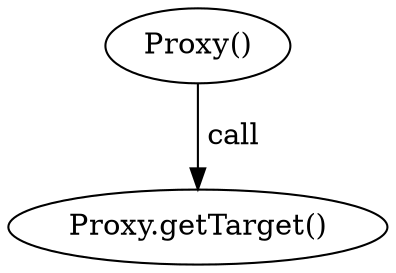digraph "" {
	graph [bb="0,0,159.89,124.8"];
	node [label="\N"];
	"Proxy()"	 [height=0.5,
		pos="79.947,106.8",
		width=1.126];
	"Proxy.getTarget()"	 [height=0.5,
		pos="79.947,18",
		width=2.2208];
	"Proxy()" -> "Proxy.getTarget()" [key=call,
	label=" call",
	lp="91.803,62.4",
	pos="e,79.947,36.072 79.947,88.401 79.947,76.295 79.947,60.208 79.947,46.467"];
}
digraph "" {
	graph [bb="0,0,159.89,124.8"];
	node [label="\N"];
	"Proxy()"	 [height=0.5,
		pos="79.947,106.8",
		width=1.126];
	"Proxy.getTarget()"	 [height=0.5,
		pos="79.947,18",
		width=2.2208];
	"Proxy()" -> "Proxy.getTarget()" [key=call,
	label=" call",
	lp="91.803,62.4",
	pos="e,79.947,36.072 79.947,88.401 79.947,76.295 79.947,60.208 79.947,46.467"];
}
digraph "" {
	graph [bb="0,0,159.89,124.8"];
	node [label="\N"];
	"Proxy()"	 [height=0.5,
		pos="79.947,106.8",
		width=1.126];
	"Proxy.getTarget()"	 [height=0.5,
		pos="79.947,18",
		width=2.2208];
	"Proxy()" -> "Proxy.getTarget()" [key=call,
	label=" call",
	lp="91.803,62.4",
	pos="e,79.947,36.072 79.947,88.401 79.947,76.295 79.947,60.208 79.947,46.467"];
}
